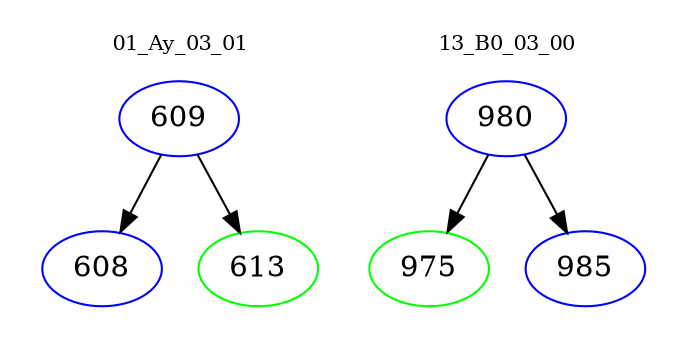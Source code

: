 digraph{
subgraph cluster_0 {
color = white
label = "01_Ay_03_01";
fontsize=10;
T0_609 [label="609", color="blue"]
T0_609 -> T0_608 [color="black"]
T0_608 [label="608", color="blue"]
T0_609 -> T0_613 [color="black"]
T0_613 [label="613", color="green"]
}
subgraph cluster_1 {
color = white
label = "13_B0_03_00";
fontsize=10;
T1_980 [label="980", color="blue"]
T1_980 -> T1_975 [color="black"]
T1_975 [label="975", color="green"]
T1_980 -> T1_985 [color="black"]
T1_985 [label="985", color="blue"]
}
}
